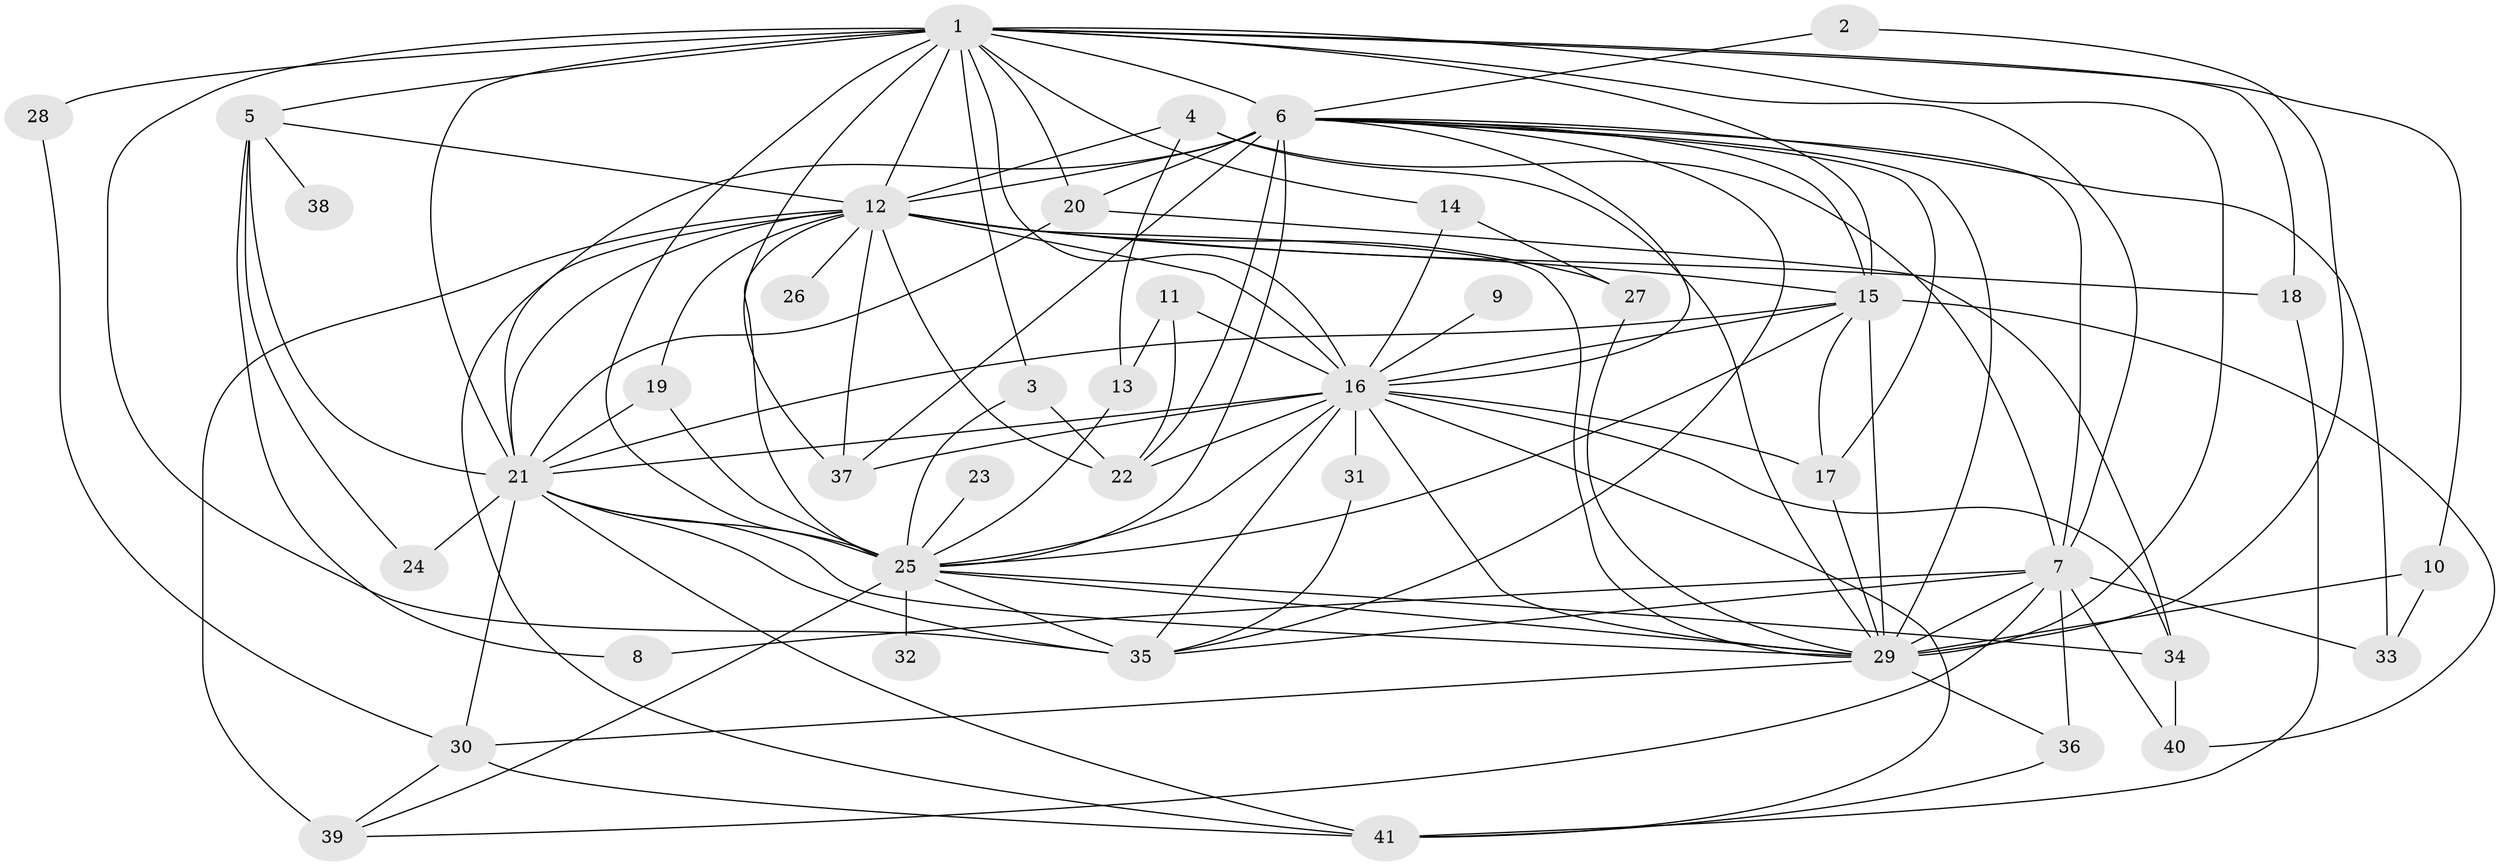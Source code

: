 // original degree distribution, {21: 0.029411764705882353, 26: 0.00980392156862745, 15: 0.00980392156862745, 20: 0.0196078431372549, 25: 0.00980392156862745, 13: 0.00980392156862745, 17: 0.00980392156862745, 4: 0.08823529411764706, 2: 0.5196078431372549, 3: 0.21568627450980393, 8: 0.00980392156862745, 11: 0.00980392156862745, 6: 0.0196078431372549, 5: 0.0392156862745098}
// Generated by graph-tools (version 1.1) at 2025/36/03/04/25 23:36:35]
// undirected, 41 vertices, 115 edges
graph export_dot {
  node [color=gray90,style=filled];
  1;
  2;
  3;
  4;
  5;
  6;
  7;
  8;
  9;
  10;
  11;
  12;
  13;
  14;
  15;
  16;
  17;
  18;
  19;
  20;
  21;
  22;
  23;
  24;
  25;
  26;
  27;
  28;
  29;
  30;
  31;
  32;
  33;
  34;
  35;
  36;
  37;
  38;
  39;
  40;
  41;
  1 -- 3 [weight=2.0];
  1 -- 5 [weight=1.0];
  1 -- 6 [weight=2.0];
  1 -- 7 [weight=1.0];
  1 -- 10 [weight=1.0];
  1 -- 12 [weight=3.0];
  1 -- 14 [weight=1.0];
  1 -- 15 [weight=2.0];
  1 -- 16 [weight=2.0];
  1 -- 18 [weight=2.0];
  1 -- 20 [weight=2.0];
  1 -- 21 [weight=5.0];
  1 -- 25 [weight=3.0];
  1 -- 28 [weight=1.0];
  1 -- 29 [weight=2.0];
  1 -- 35 [weight=2.0];
  1 -- 37 [weight=1.0];
  2 -- 6 [weight=1.0];
  2 -- 29 [weight=1.0];
  3 -- 22 [weight=1.0];
  3 -- 25 [weight=1.0];
  4 -- 7 [weight=1.0];
  4 -- 12 [weight=1.0];
  4 -- 13 [weight=1.0];
  4 -- 29 [weight=1.0];
  5 -- 8 [weight=1.0];
  5 -- 12 [weight=1.0];
  5 -- 21 [weight=2.0];
  5 -- 24 [weight=1.0];
  5 -- 38 [weight=1.0];
  6 -- 7 [weight=1.0];
  6 -- 12 [weight=1.0];
  6 -- 15 [weight=1.0];
  6 -- 16 [weight=1.0];
  6 -- 17 [weight=1.0];
  6 -- 20 [weight=2.0];
  6 -- 21 [weight=4.0];
  6 -- 22 [weight=1.0];
  6 -- 25 [weight=1.0];
  6 -- 29 [weight=2.0];
  6 -- 33 [weight=1.0];
  6 -- 35 [weight=1.0];
  6 -- 37 [weight=1.0];
  7 -- 8 [weight=1.0];
  7 -- 29 [weight=1.0];
  7 -- 33 [weight=1.0];
  7 -- 35 [weight=1.0];
  7 -- 36 [weight=2.0];
  7 -- 39 [weight=1.0];
  7 -- 40 [weight=1.0];
  9 -- 16 [weight=1.0];
  10 -- 29 [weight=1.0];
  10 -- 33 [weight=1.0];
  11 -- 13 [weight=1.0];
  11 -- 16 [weight=2.0];
  11 -- 22 [weight=1.0];
  12 -- 15 [weight=1.0];
  12 -- 16 [weight=2.0];
  12 -- 18 [weight=1.0];
  12 -- 19 [weight=1.0];
  12 -- 21 [weight=3.0];
  12 -- 22 [weight=1.0];
  12 -- 25 [weight=1.0];
  12 -- 26 [weight=1.0];
  12 -- 27 [weight=2.0];
  12 -- 29 [weight=1.0];
  12 -- 37 [weight=2.0];
  12 -- 39 [weight=3.0];
  12 -- 41 [weight=1.0];
  13 -- 25 [weight=1.0];
  14 -- 16 [weight=1.0];
  14 -- 27 [weight=1.0];
  15 -- 16 [weight=1.0];
  15 -- 17 [weight=2.0];
  15 -- 21 [weight=3.0];
  15 -- 25 [weight=1.0];
  15 -- 29 [weight=3.0];
  15 -- 40 [weight=1.0];
  16 -- 17 [weight=1.0];
  16 -- 21 [weight=4.0];
  16 -- 22 [weight=1.0];
  16 -- 25 [weight=1.0];
  16 -- 29 [weight=1.0];
  16 -- 31 [weight=2.0];
  16 -- 34 [weight=1.0];
  16 -- 35 [weight=1.0];
  16 -- 37 [weight=1.0];
  16 -- 41 [weight=1.0];
  17 -- 29 [weight=1.0];
  18 -- 41 [weight=1.0];
  19 -- 21 [weight=1.0];
  19 -- 25 [weight=2.0];
  20 -- 21 [weight=1.0];
  20 -- 34 [weight=1.0];
  21 -- 24 [weight=1.0];
  21 -- 25 [weight=3.0];
  21 -- 29 [weight=3.0];
  21 -- 30 [weight=1.0];
  21 -- 35 [weight=1.0];
  21 -- 41 [weight=1.0];
  23 -- 25 [weight=1.0];
  25 -- 29 [weight=1.0];
  25 -- 32 [weight=1.0];
  25 -- 34 [weight=2.0];
  25 -- 35 [weight=1.0];
  25 -- 39 [weight=1.0];
  27 -- 29 [weight=1.0];
  28 -- 30 [weight=1.0];
  29 -- 30 [weight=1.0];
  29 -- 36 [weight=1.0];
  30 -- 39 [weight=1.0];
  30 -- 41 [weight=1.0];
  31 -- 35 [weight=1.0];
  34 -- 40 [weight=1.0];
  36 -- 41 [weight=1.0];
}
